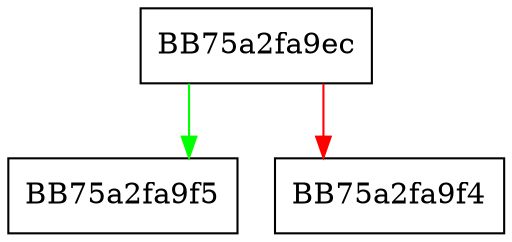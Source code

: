 digraph ReadW {
  node [shape="box"];
  graph [splines=ortho];
  BB75a2fa9ec -> BB75a2fa9f5 [color="green"];
  BB75a2fa9ec -> BB75a2fa9f4 [color="red"];
}